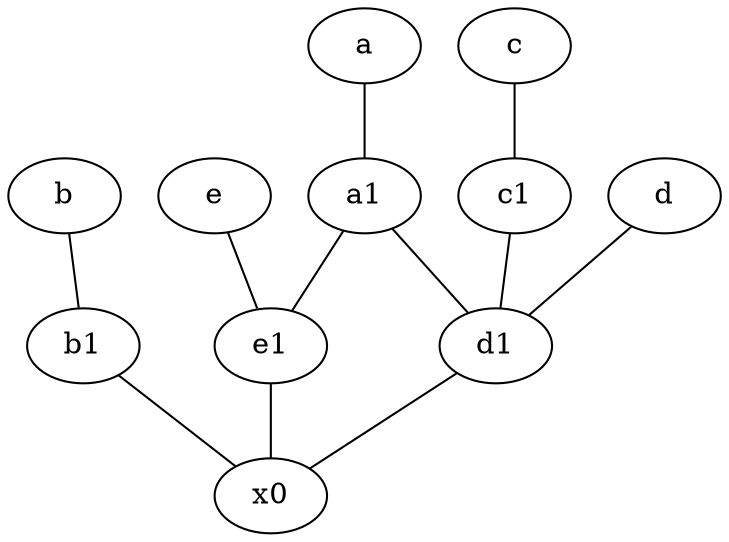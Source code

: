 graph {
	node [labelfontsize=50]
	e [labelfontsize=50 pos="7,9!"]
	a1 [labelfontsize=50 pos="8,3!"]
	c1 [labelfontsize=50 pos="4.5,3!"]
	a [labelfontsize=50 pos="8,2!"]
	e1 [labelfontsize=50 pos="7,7!"]
	x0 [labelfontsize=50]
	d [labelfontsize=50 pos="2,5!"]
	b1 [labelfontsize=50 pos="9,4!"]
	b [labelfontsize=50 pos="10,4!"]
	d1 [labelfontsize=50 pos="3,5!"]
	c [labelfontsize=50 pos="4.5,2!"]
	c1 -- d1
	e -- e1
	e1 -- x0
	b -- b1
	a -- a1
	d -- d1
	c -- c1
	d1 -- x0
	a1 -- e1
	b1 -- x0
	a1 -- d1
}
